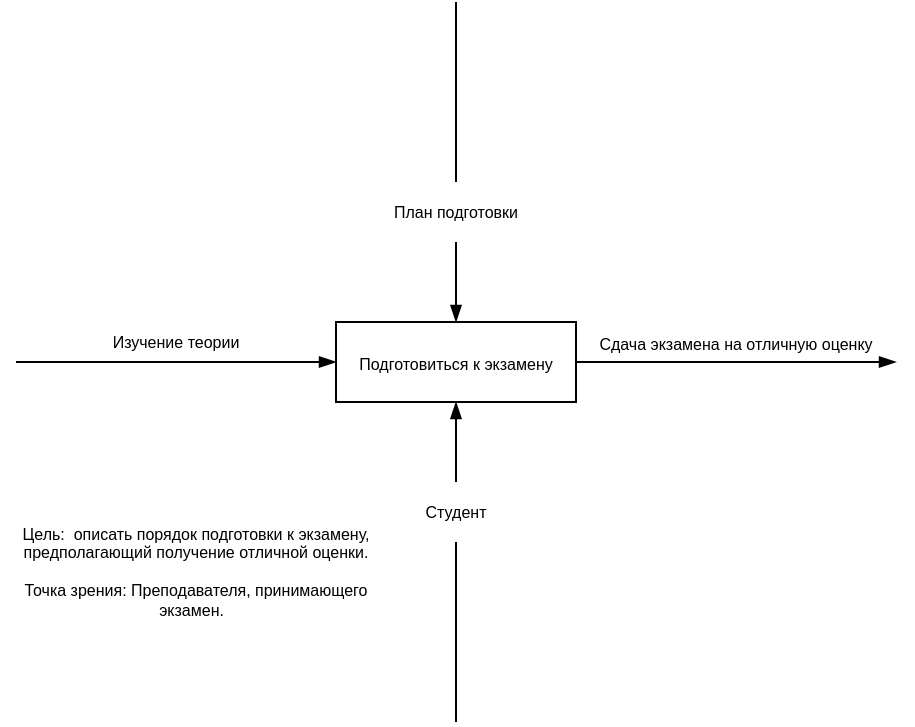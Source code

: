 <mxfile version="20.5.3" type="github">
  <diagram id="m_kA-xb8XZygdGC1ybIE" name="Страница 1">
    <mxGraphModel dx="813" dy="435" grid="1" gridSize="10" guides="1" tooltips="1" connect="1" arrows="1" fold="1" page="1" pageScale="1" pageWidth="827" pageHeight="1169" math="0" shadow="0">
      <root>
        <mxCell id="0" />
        <mxCell id="1" parent="0" />
        <mxCell id="BJn2bWMMtNKTrfIKdhUw-8" value="" style="endArrow=blockThin;html=1;rounded=0;entryX=0.5;entryY=0;entryDx=0;entryDy=0;endFill=1;startArrow=none;" edge="1" parent="1" source="BJn2bWMMtNKTrfIKdhUw-18" target="BJn2bWMMtNKTrfIKdhUw-2">
          <mxGeometry width="50" height="50" relative="1" as="geometry">
            <mxPoint x="420" y="80" as="sourcePoint" />
            <mxPoint x="420" y="120" as="targetPoint" />
          </mxGeometry>
        </mxCell>
        <mxCell id="BJn2bWMMtNKTrfIKdhUw-2" value="&lt;font style=&quot;font-size: 8px;&quot;&gt;Подготовиться к экзамену&lt;/font&gt;" style="rounded=0;whiteSpace=wrap;html=1;" vertex="1" parent="1">
          <mxGeometry x="360" y="240" width="120" height="40" as="geometry" />
        </mxCell>
        <mxCell id="BJn2bWMMtNKTrfIKdhUw-5" value="" style="endArrow=blockThin;html=1;rounded=0;entryX=0.5;entryY=1;entryDx=0;entryDy=0;endFill=1;startArrow=none;" edge="1" parent="1" source="BJn2bWMMtNKTrfIKdhUw-16" target="BJn2bWMMtNKTrfIKdhUw-2">
          <mxGeometry width="50" height="50" relative="1" as="geometry">
            <mxPoint x="420" y="440" as="sourcePoint" />
            <mxPoint x="450" y="290" as="targetPoint" />
          </mxGeometry>
        </mxCell>
        <mxCell id="BJn2bWMMtNKTrfIKdhUw-7" value="" style="endArrow=none;html=1;rounded=0;entryX=1;entryY=0.5;entryDx=0;entryDy=0;endFill=0;startArrow=blockThin;startFill=1;" edge="1" parent="1" target="BJn2bWMMtNKTrfIKdhUw-2">
          <mxGeometry width="50" height="50" relative="1" as="geometry">
            <mxPoint x="640" y="260" as="sourcePoint" />
            <mxPoint x="520" y="180" as="targetPoint" />
          </mxGeometry>
        </mxCell>
        <mxCell id="BJn2bWMMtNKTrfIKdhUw-9" value="&lt;font style=&quot;font-size: 8px;&quot;&gt;Сдача экзамена на отличную оценку&lt;/font&gt;" style="text;html=1;strokeColor=none;fillColor=none;align=center;verticalAlign=middle;whiteSpace=wrap;rounded=0;" vertex="1" parent="1">
          <mxGeometry x="490" y="240" width="140" height="20" as="geometry" />
        </mxCell>
        <mxCell id="BJn2bWMMtNKTrfIKdhUw-11" value="" style="endArrow=blockThin;html=1;rounded=0;endFill=1;" edge="1" parent="1">
          <mxGeometry width="50" height="50" relative="1" as="geometry">
            <mxPoint x="200" y="260" as="sourcePoint" />
            <mxPoint x="360" y="260" as="targetPoint" />
          </mxGeometry>
        </mxCell>
        <mxCell id="BJn2bWMMtNKTrfIKdhUw-12" value="Изучение теории" style="text;html=1;strokeColor=none;fillColor=none;align=center;verticalAlign=middle;whiteSpace=wrap;rounded=0;fontSize=8;" vertex="1" parent="1">
          <mxGeometry x="230" y="235" width="100" height="30" as="geometry" />
        </mxCell>
        <mxCell id="BJn2bWMMtNKTrfIKdhUw-16" value="Студент" style="text;html=1;strokeColor=none;fillColor=none;align=center;verticalAlign=middle;whiteSpace=wrap;rounded=0;fontSize=8;" vertex="1" parent="1">
          <mxGeometry x="390" y="320" width="60" height="30" as="geometry" />
        </mxCell>
        <mxCell id="BJn2bWMMtNKTrfIKdhUw-17" value="" style="endArrow=none;html=1;rounded=0;entryX=0.5;entryY=1;entryDx=0;entryDy=0;endFill=1;" edge="1" parent="1" target="BJn2bWMMtNKTrfIKdhUw-16">
          <mxGeometry width="50" height="50" relative="1" as="geometry">
            <mxPoint x="420" y="440" as="sourcePoint" />
            <mxPoint x="420" y="280" as="targetPoint" />
          </mxGeometry>
        </mxCell>
        <mxCell id="BJn2bWMMtNKTrfIKdhUw-18" value="План подготовки" style="text;html=1;strokeColor=none;fillColor=none;align=center;verticalAlign=middle;whiteSpace=wrap;rounded=0;fontSize=8;" vertex="1" parent="1">
          <mxGeometry x="385" y="170" width="70" height="30" as="geometry" />
        </mxCell>
        <mxCell id="BJn2bWMMtNKTrfIKdhUw-20" value="" style="endArrow=none;html=1;rounded=0;entryX=0.5;entryY=0;entryDx=0;entryDy=0;endFill=1;" edge="1" parent="1" target="BJn2bWMMtNKTrfIKdhUw-18">
          <mxGeometry width="50" height="50" relative="1" as="geometry">
            <mxPoint x="420" y="80" as="sourcePoint" />
            <mxPoint x="420" y="240" as="targetPoint" />
          </mxGeometry>
        </mxCell>
        <mxCell id="BJn2bWMMtNKTrfIKdhUw-23" value="Цель:&amp;nbsp; описать порядок подготовки к экзамену, предполагающий получение отличной оценки.&lt;br&gt;&lt;br&gt;Точка зрения: Преподавателя, принимающего экзамен.&amp;nbsp;&amp;nbsp;" style="text;html=1;strokeColor=none;fillColor=none;align=center;verticalAlign=middle;whiteSpace=wrap;rounded=0;fontSize=8;" vertex="1" parent="1">
          <mxGeometry x="200" y="330" width="180" height="70" as="geometry" />
        </mxCell>
      </root>
    </mxGraphModel>
  </diagram>
</mxfile>

